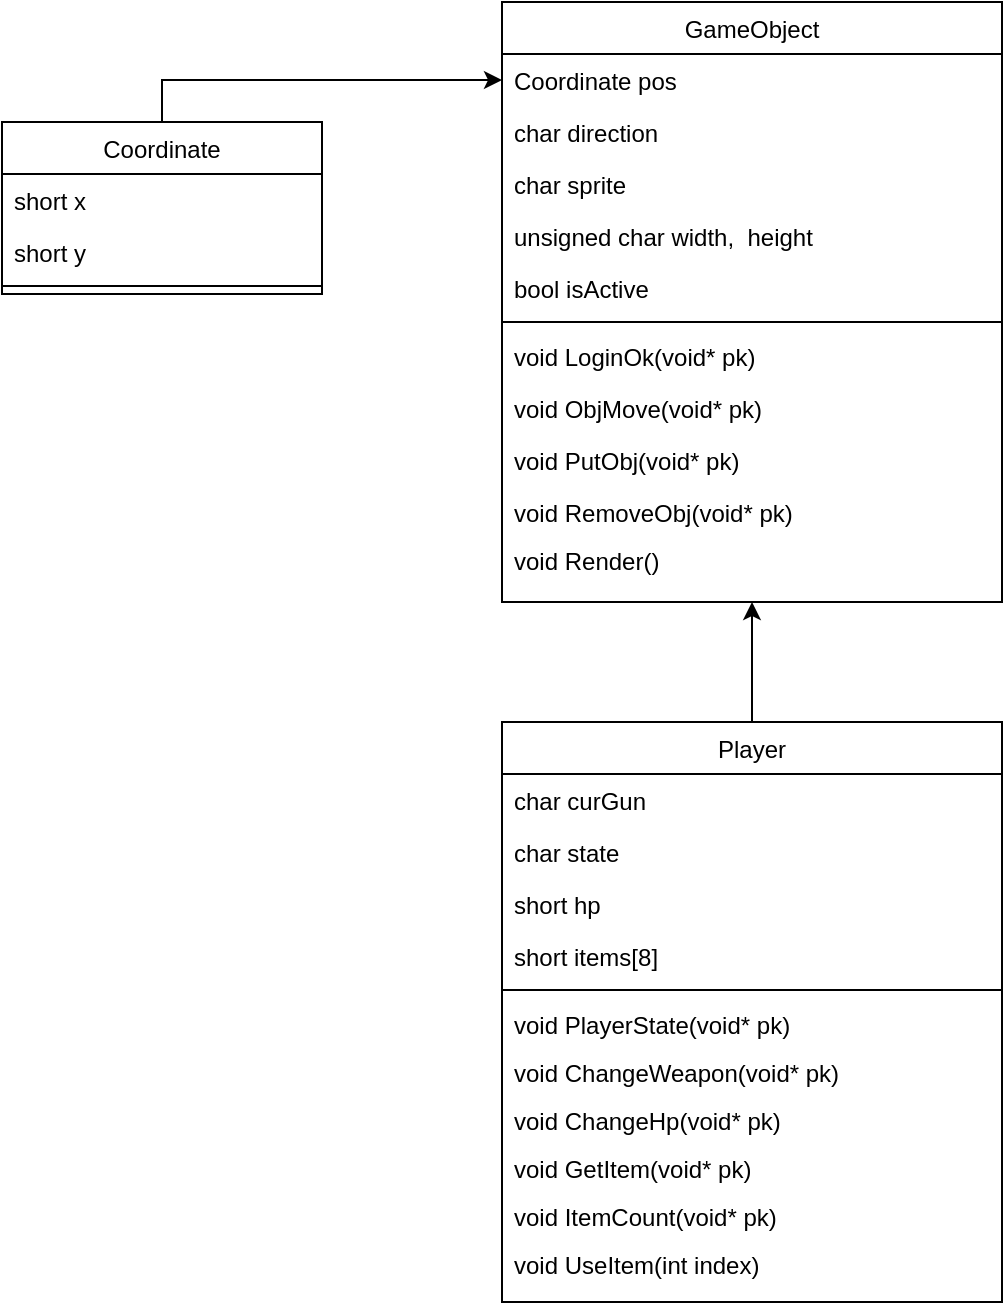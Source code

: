 <mxfile version="15.4.0" type="device"><diagram id="C5RBs43oDa-KdzZeNtuy" name="Page-1"><mxGraphModel dx="1865" dy="703" grid="1" gridSize="10" guides="1" tooltips="1" connect="1" arrows="1" fold="1" page="1" pageScale="1" pageWidth="827" pageHeight="1169" math="0" shadow="0"><root><mxCell id="WIyWlLk6GJQsqaUBKTNV-0"/><mxCell id="WIyWlLk6GJQsqaUBKTNV-1" parent="WIyWlLk6GJQsqaUBKTNV-0"/><mxCell id="0Loaap0ADgD_n_ZABegr-11" style="edgeStyle=orthogonalEdgeStyle;rounded=0;orthogonalLoop=1;jettySize=auto;html=1;entryX=0.5;entryY=1;entryDx=0;entryDy=0;" parent="WIyWlLk6GJQsqaUBKTNV-1" source="zkfFHV4jXpPFQw0GAbJ--6" target="7EJbWmPxn5MIXTnX5kuo-127" edge="1"><mxGeometry relative="1" as="geometry"/></mxCell><mxCell id="zkfFHV4jXpPFQw0GAbJ--6" value="Player" style="swimlane;fontStyle=0;align=center;verticalAlign=top;childLayout=stackLayout;horizontal=1;startSize=26;horizontalStack=0;resizeParent=1;resizeLast=0;collapsible=1;marginBottom=0;rounded=0;shadow=0;strokeWidth=1;" parent="WIyWlLk6GJQsqaUBKTNV-1" vertex="1"><mxGeometry x="-413" y="630" width="250" height="290" as="geometry"><mxRectangle x="130" y="380" width="160" height="26" as="alternateBounds"/></mxGeometry></mxCell><mxCell id="7EJbWmPxn5MIXTnX5kuo-113" value="char curGun" style="text;align=left;verticalAlign=top;spacingLeft=4;spacingRight=4;overflow=hidden;rotatable=0;points=[[0,0.5],[1,0.5]];portConstraint=eastwest;rounded=0;shadow=0;html=0;" parent="zkfFHV4jXpPFQw0GAbJ--6" vertex="1"><mxGeometry y="26" width="250" height="26" as="geometry"/></mxCell><mxCell id="6p9Cuv4RfaGsidKU85dR-0" value="char state" style="text;align=left;verticalAlign=top;spacingLeft=4;spacingRight=4;overflow=hidden;rotatable=0;points=[[0,0.5],[1,0.5]];portConstraint=eastwest;rounded=0;shadow=0;html=0;" parent="zkfFHV4jXpPFQw0GAbJ--6" vertex="1"><mxGeometry y="52" width="250" height="26" as="geometry"/></mxCell><mxCell id="7EJbWmPxn5MIXTnX5kuo-114" value="short hp" style="text;align=left;verticalAlign=top;spacingLeft=4;spacingRight=4;overflow=hidden;rotatable=0;points=[[0,0.5],[1,0.5]];portConstraint=eastwest;rounded=0;shadow=0;html=0;" parent="zkfFHV4jXpPFQw0GAbJ--6" vertex="1"><mxGeometry y="78" width="250" height="26" as="geometry"/></mxCell><mxCell id="7EJbWmPxn5MIXTnX5kuo-120" value="short items[8]" style="text;align=left;verticalAlign=top;spacingLeft=4;spacingRight=4;overflow=hidden;rotatable=0;points=[[0,0.5],[1,0.5]];portConstraint=eastwest;rounded=0;shadow=0;html=0;" parent="zkfFHV4jXpPFQw0GAbJ--6" vertex="1"><mxGeometry y="104" width="250" height="26" as="geometry"/></mxCell><mxCell id="zkfFHV4jXpPFQw0GAbJ--9" value="" style="line;html=1;strokeWidth=1;align=left;verticalAlign=middle;spacingTop=-1;spacingLeft=3;spacingRight=3;rotatable=0;labelPosition=right;points=[];portConstraint=eastwest;" parent="zkfFHV4jXpPFQw0GAbJ--6" vertex="1"><mxGeometry y="130" width="250" height="8" as="geometry"/></mxCell><mxCell id="ypqS807o7VKmuHHnm1MW-0" value="void PlayerState(void* pk)" style="text;align=left;verticalAlign=top;spacingLeft=4;spacingRight=4;overflow=hidden;rotatable=0;points=[[0,0.5],[1,0.5]];portConstraint=eastwest;rounded=0;shadow=0;html=0;" vertex="1" parent="zkfFHV4jXpPFQw0GAbJ--6"><mxGeometry y="138" width="250" height="24" as="geometry"/></mxCell><mxCell id="0Loaap0ADgD_n_ZABegr-6" value="void ChangeWeapon(void* pk)" style="text;align=left;verticalAlign=top;spacingLeft=4;spacingRight=4;overflow=hidden;rotatable=0;points=[[0,0.5],[1,0.5]];portConstraint=eastwest;rounded=0;shadow=0;html=0;" parent="zkfFHV4jXpPFQw0GAbJ--6" vertex="1"><mxGeometry y="162" width="250" height="24" as="geometry"/></mxCell><mxCell id="0Loaap0ADgD_n_ZABegr-4" value="void ChangeHp(void* pk)" style="text;align=left;verticalAlign=top;spacingLeft=4;spacingRight=4;overflow=hidden;rotatable=0;points=[[0,0.5],[1,0.5]];portConstraint=eastwest;rounded=0;shadow=0;html=0;" parent="zkfFHV4jXpPFQw0GAbJ--6" vertex="1"><mxGeometry y="186" width="250" height="24" as="geometry"/></mxCell><mxCell id="0Loaap0ADgD_n_ZABegr-5" value="void GetItem(void* pk)" style="text;align=left;verticalAlign=top;spacingLeft=4;spacingRight=4;overflow=hidden;rotatable=0;points=[[0,0.5],[1,0.5]];portConstraint=eastwest;rounded=0;shadow=0;html=0;" parent="zkfFHV4jXpPFQw0GAbJ--6" vertex="1"><mxGeometry y="210" width="250" height="24" as="geometry"/></mxCell><mxCell id="ypqS807o7VKmuHHnm1MW-1" value="void ItemCount(void* pk)" style="text;align=left;verticalAlign=top;spacingLeft=4;spacingRight=4;overflow=hidden;rotatable=0;points=[[0,0.5],[1,0.5]];portConstraint=eastwest;rounded=0;shadow=0;html=0;" vertex="1" parent="zkfFHV4jXpPFQw0GAbJ--6"><mxGeometry y="234" width="250" height="24" as="geometry"/></mxCell><mxCell id="rl8uC16lCR2PA07SNDmT-5" value="void UseItem(int index)" style="text;align=left;verticalAlign=top;spacingLeft=4;spacingRight=4;overflow=hidden;rotatable=0;points=[[0,0.5],[1,0.5]];portConstraint=eastwest;fontStyle=0" parent="zkfFHV4jXpPFQw0GAbJ--6" vertex="1"><mxGeometry y="258" width="250" height="26" as="geometry"/></mxCell><mxCell id="7EJbWmPxn5MIXTnX5kuo-137" style="edgeStyle=orthogonalEdgeStyle;rounded=0;orthogonalLoop=1;jettySize=auto;html=1;entryX=0;entryY=0.5;entryDx=0;entryDy=0;" parent="WIyWlLk6GJQsqaUBKTNV-1" source="7EJbWmPxn5MIXTnX5kuo-121" target="7EJbWmPxn5MIXTnX5kuo-129" edge="1"><mxGeometry relative="1" as="geometry"/></mxCell><mxCell id="7EJbWmPxn5MIXTnX5kuo-121" value="Coordinate" style="swimlane;fontStyle=0;align=center;verticalAlign=top;childLayout=stackLayout;horizontal=1;startSize=26;horizontalStack=0;resizeParent=1;resizeLast=0;collapsible=1;marginBottom=0;rounded=0;shadow=0;strokeWidth=1;" parent="WIyWlLk6GJQsqaUBKTNV-1" vertex="1"><mxGeometry x="-663" y="330" width="160" height="86" as="geometry"><mxRectangle x="550" y="140" width="160" height="26" as="alternateBounds"/></mxGeometry></mxCell><mxCell id="7EJbWmPxn5MIXTnX5kuo-123" value="short x" style="text;align=left;verticalAlign=top;spacingLeft=4;spacingRight=4;overflow=hidden;rotatable=0;points=[[0,0.5],[1,0.5]];portConstraint=eastwest;rounded=0;shadow=0;html=0;" parent="7EJbWmPxn5MIXTnX5kuo-121" vertex="1"><mxGeometry y="26" width="160" height="26" as="geometry"/></mxCell><mxCell id="7EJbWmPxn5MIXTnX5kuo-124" value="short y" style="text;align=left;verticalAlign=top;spacingLeft=4;spacingRight=4;overflow=hidden;rotatable=0;points=[[0,0.5],[1,0.5]];portConstraint=eastwest;rounded=0;shadow=0;html=0;" parent="7EJbWmPxn5MIXTnX5kuo-121" vertex="1"><mxGeometry y="52" width="160" height="26" as="geometry"/></mxCell><mxCell id="7EJbWmPxn5MIXTnX5kuo-122" value="" style="line;html=1;strokeWidth=1;align=left;verticalAlign=middle;spacingTop=-1;spacingLeft=3;spacingRight=3;rotatable=0;labelPosition=right;points=[];portConstraint=eastwest;" parent="7EJbWmPxn5MIXTnX5kuo-121" vertex="1"><mxGeometry y="78" width="160" height="8" as="geometry"/></mxCell><mxCell id="7EJbWmPxn5MIXTnX5kuo-127" value="GameObject" style="swimlane;fontStyle=0;align=center;verticalAlign=top;childLayout=stackLayout;horizontal=1;startSize=26;horizontalStack=0;resizeParent=1;resizeLast=0;collapsible=1;marginBottom=0;rounded=0;shadow=0;strokeWidth=1;" parent="WIyWlLk6GJQsqaUBKTNV-1" vertex="1"><mxGeometry x="-413" y="270" width="250" height="300" as="geometry"><mxRectangle x="550" y="140" width="160" height="26" as="alternateBounds"/></mxGeometry></mxCell><mxCell id="7EJbWmPxn5MIXTnX5kuo-129" value="Coordinate pos" style="text;align=left;verticalAlign=top;spacingLeft=4;spacingRight=4;overflow=hidden;rotatable=0;points=[[0,0.5],[1,0.5]];portConstraint=eastwest;rounded=0;shadow=0;html=0;" parent="7EJbWmPxn5MIXTnX5kuo-127" vertex="1"><mxGeometry y="26" width="250" height="26" as="geometry"/></mxCell><mxCell id="7EJbWmPxn5MIXTnX5kuo-131" value="char direction" style="text;align=left;verticalAlign=top;spacingLeft=4;spacingRight=4;overflow=hidden;rotatable=0;points=[[0,0.5],[1,0.5]];portConstraint=eastwest;rounded=0;shadow=0;html=0;" parent="7EJbWmPxn5MIXTnX5kuo-127" vertex="1"><mxGeometry y="52" width="250" height="26" as="geometry"/></mxCell><mxCell id="7EJbWmPxn5MIXTnX5kuo-139" value="char sprite" style="text;align=left;verticalAlign=top;spacingLeft=4;spacingRight=4;overflow=hidden;rotatable=0;points=[[0,0.5],[1,0.5]];portConstraint=eastwest;" parent="7EJbWmPxn5MIXTnX5kuo-127" vertex="1"><mxGeometry y="78" width="250" height="26" as="geometry"/></mxCell><mxCell id="qh1RgzTXVAlP7AgVlIRL-0" value="unsigned char width,  height" style="text;align=left;verticalAlign=top;spacingLeft=4;spacingRight=4;overflow=hidden;rotatable=0;points=[[0,0.5],[1,0.5]];portConstraint=eastwest;" parent="7EJbWmPxn5MIXTnX5kuo-127" vertex="1"><mxGeometry y="104" width="250" height="26" as="geometry"/></mxCell><mxCell id="rl8uC16lCR2PA07SNDmT-2" value="bool isActive" style="text;align=left;verticalAlign=top;spacingLeft=4;spacingRight=4;overflow=hidden;rotatable=0;points=[[0,0.5],[1,0.5]];portConstraint=eastwest;" parent="7EJbWmPxn5MIXTnX5kuo-127" vertex="1"><mxGeometry y="130" width="250" height="26" as="geometry"/></mxCell><mxCell id="7EJbWmPxn5MIXTnX5kuo-128" value="" style="line;html=1;strokeWidth=1;align=left;verticalAlign=middle;spacingTop=-1;spacingLeft=3;spacingRight=3;rotatable=0;labelPosition=right;points=[];portConstraint=eastwest;" parent="7EJbWmPxn5MIXTnX5kuo-127" vertex="1"><mxGeometry y="156" width="250" height="8" as="geometry"/></mxCell><mxCell id="7EJbWmPxn5MIXTnX5kuo-133" value="void LoginOk(void* pk)" style="text;align=left;verticalAlign=top;spacingLeft=4;spacingRight=4;overflow=hidden;rotatable=0;points=[[0,0.5],[1,0.5]];portConstraint=eastwest;rounded=0;shadow=0;html=0;" parent="7EJbWmPxn5MIXTnX5kuo-127" vertex="1"><mxGeometry y="164" width="250" height="26" as="geometry"/></mxCell><mxCell id="lmCPobB51tIF7_gJ33Yc-0" value="void ObjMove(void* pk)" style="text;align=left;verticalAlign=top;spacingLeft=4;spacingRight=4;overflow=hidden;rotatable=0;points=[[0,0.5],[1,0.5]];portConstraint=eastwest;rounded=0;shadow=0;html=0;" parent="7EJbWmPxn5MIXTnX5kuo-127" vertex="1"><mxGeometry y="190" width="250" height="26" as="geometry"/></mxCell><mxCell id="rl8uC16lCR2PA07SNDmT-4" value="void PutObj(void* pk)" style="text;align=left;verticalAlign=top;spacingLeft=4;spacingRight=4;overflow=hidden;rotatable=0;points=[[0,0.5],[1,0.5]];portConstraint=eastwest;rounded=0;shadow=0;html=0;" parent="7EJbWmPxn5MIXTnX5kuo-127" vertex="1"><mxGeometry y="216" width="250" height="26" as="geometry"/></mxCell><mxCell id="rl8uC16lCR2PA07SNDmT-3" value="void RemoveObj(void* pk)" style="text;align=left;verticalAlign=top;spacingLeft=4;spacingRight=4;overflow=hidden;rotatable=0;points=[[0,0.5],[1,0.5]];portConstraint=eastwest;rounded=0;shadow=0;html=0;" parent="7EJbWmPxn5MIXTnX5kuo-127" vertex="1"><mxGeometry y="242" width="250" height="24" as="geometry"/></mxCell><mxCell id="7EJbWmPxn5MIXTnX5kuo-138" value="void Render()" style="text;align=left;verticalAlign=top;spacingLeft=4;spacingRight=4;overflow=hidden;rotatable=0;points=[[0,0.5],[1,0.5]];portConstraint=eastwest;rounded=0;shadow=0;html=0;" parent="7EJbWmPxn5MIXTnX5kuo-127" vertex="1"><mxGeometry y="266" width="250" height="24" as="geometry"/></mxCell></root></mxGraphModel></diagram></mxfile>